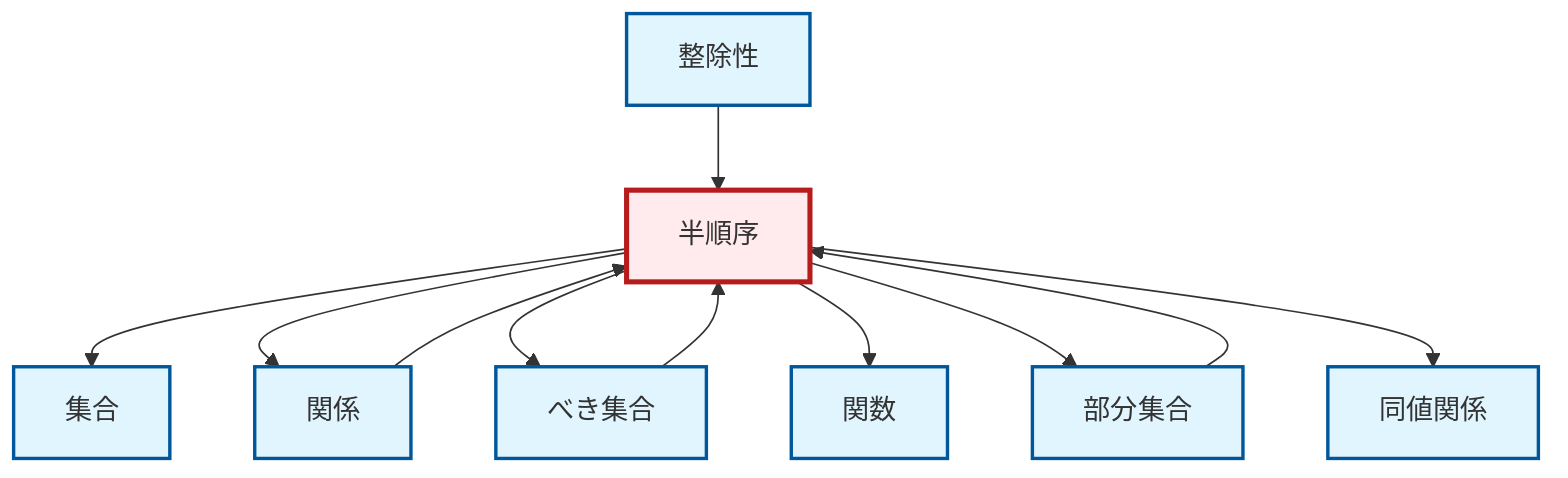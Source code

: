 graph TD
    classDef definition fill:#e1f5fe,stroke:#01579b,stroke-width:2px
    classDef theorem fill:#f3e5f5,stroke:#4a148c,stroke-width:2px
    classDef axiom fill:#fff3e0,stroke:#e65100,stroke-width:2px
    classDef example fill:#e8f5e9,stroke:#1b5e20,stroke-width:2px
    classDef current fill:#ffebee,stroke:#b71c1c,stroke-width:3px
    def-set["集合"]:::definition
    def-divisibility["整除性"]:::definition
    def-equivalence-relation["同値関係"]:::definition
    def-partial-order["半順序"]:::definition
    def-function["関数"]:::definition
    def-subset["部分集合"]:::definition
    def-power-set["べき集合"]:::definition
    def-relation["関係"]:::definition
    def-power-set --> def-partial-order
    def-partial-order --> def-set
    def-relation --> def-partial-order
    def-partial-order --> def-relation
    def-subset --> def-partial-order
    def-divisibility --> def-partial-order
    def-partial-order --> def-power-set
    def-partial-order --> def-function
    def-partial-order --> def-subset
    def-partial-order --> def-equivalence-relation
    class def-partial-order current